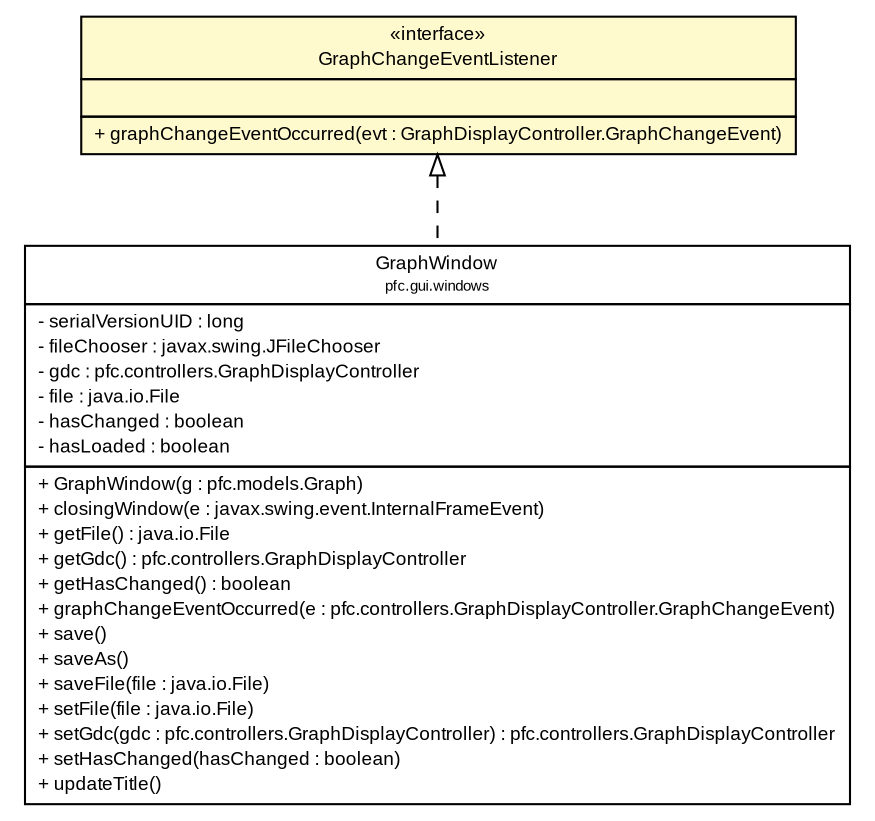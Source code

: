 #!/usr/local/bin/dot
#
# Class diagram 
# Generated by UMLGraph version R5_6 (http://www.umlgraph.org/)
#

digraph G {
	edge [fontname="arial",fontsize=10,labelfontname="arial",labelfontsize=10];
	node [fontname="arial",fontsize=10,shape=plaintext];
	nodesep=0.25;
	ranksep=0.5;
	// pfc.controllers.GraphDisplayController.GraphChangeEventListener
	c8458 [label=<<table title="pfc.controllers.GraphDisplayController.GraphChangeEventListener" border="0" cellborder="1" cellspacing="0" cellpadding="2" port="p" bgcolor="lemonChiffon" href="./GraphDisplayController.GraphChangeEventListener.html">
		<tr><td><table border="0" cellspacing="0" cellpadding="1">
<tr><td align="center" balign="center"> &#171;interface&#187; </td></tr>
<tr><td align="center" balign="center"> GraphChangeEventListener </td></tr>
		</table></td></tr>
		<tr><td><table border="0" cellspacing="0" cellpadding="1">
<tr><td align="left" balign="left">  </td></tr>
		</table></td></tr>
		<tr><td><table border="0" cellspacing="0" cellpadding="1">
<tr><td align="left" balign="left"> + graphChangeEventOccurred(evt : GraphDisplayController.GraphChangeEvent) </td></tr>
		</table></td></tr>
		</table>>, URL="./GraphDisplayController.GraphChangeEventListener.html", fontname="arial", fontcolor="black", fontsize=9.0];
	// pfc.gui.windows.GraphWindow
	c8491 [label=<<table title="pfc.gui.windows.GraphWindow" border="0" cellborder="1" cellspacing="0" cellpadding="2" port="p" href="../gui/windows/GraphWindow.html">
		<tr><td><table border="0" cellspacing="0" cellpadding="1">
<tr><td align="center" balign="center"> GraphWindow </td></tr>
<tr><td align="center" balign="center"><font point-size="7.0"> pfc.gui.windows </font></td></tr>
		</table></td></tr>
		<tr><td><table border="0" cellspacing="0" cellpadding="1">
<tr><td align="left" balign="left"> - serialVersionUID : long </td></tr>
<tr><td align="left" balign="left"> - fileChooser : javax.swing.JFileChooser </td></tr>
<tr><td align="left" balign="left"> - gdc : pfc.controllers.GraphDisplayController </td></tr>
<tr><td align="left" balign="left"> - file : java.io.File </td></tr>
<tr><td align="left" balign="left"> - hasChanged : boolean </td></tr>
<tr><td align="left" balign="left"> - hasLoaded : boolean </td></tr>
		</table></td></tr>
		<tr><td><table border="0" cellspacing="0" cellpadding="1">
<tr><td align="left" balign="left"> + GraphWindow(g : pfc.models.Graph) </td></tr>
<tr><td align="left" balign="left"> + closingWindow(e : javax.swing.event.InternalFrameEvent) </td></tr>
<tr><td align="left" balign="left"> + getFile() : java.io.File </td></tr>
<tr><td align="left" balign="left"> + getGdc() : pfc.controllers.GraphDisplayController </td></tr>
<tr><td align="left" balign="left"> + getHasChanged() : boolean </td></tr>
<tr><td align="left" balign="left"> + graphChangeEventOccurred(e : pfc.controllers.GraphDisplayController.GraphChangeEvent) </td></tr>
<tr><td align="left" balign="left"> + save() </td></tr>
<tr><td align="left" balign="left"> + saveAs() </td></tr>
<tr><td align="left" balign="left"> + saveFile(file : java.io.File) </td></tr>
<tr><td align="left" balign="left"> + setFile(file : java.io.File) </td></tr>
<tr><td align="left" balign="left"> + setGdc(gdc : pfc.controllers.GraphDisplayController) : pfc.controllers.GraphDisplayController </td></tr>
<tr><td align="left" balign="left"> + setHasChanged(hasChanged : boolean) </td></tr>
<tr><td align="left" balign="left"> + updateTitle() </td></tr>
		</table></td></tr>
		</table>>, URL="../gui/windows/GraphWindow.html", fontname="arial", fontcolor="black", fontsize=9.0];
	//pfc.gui.windows.GraphWindow implements pfc.controllers.GraphDisplayController.GraphChangeEventListener
	c8458:p -> c8491:p [dir=back,arrowtail=empty,style=dashed];
}

